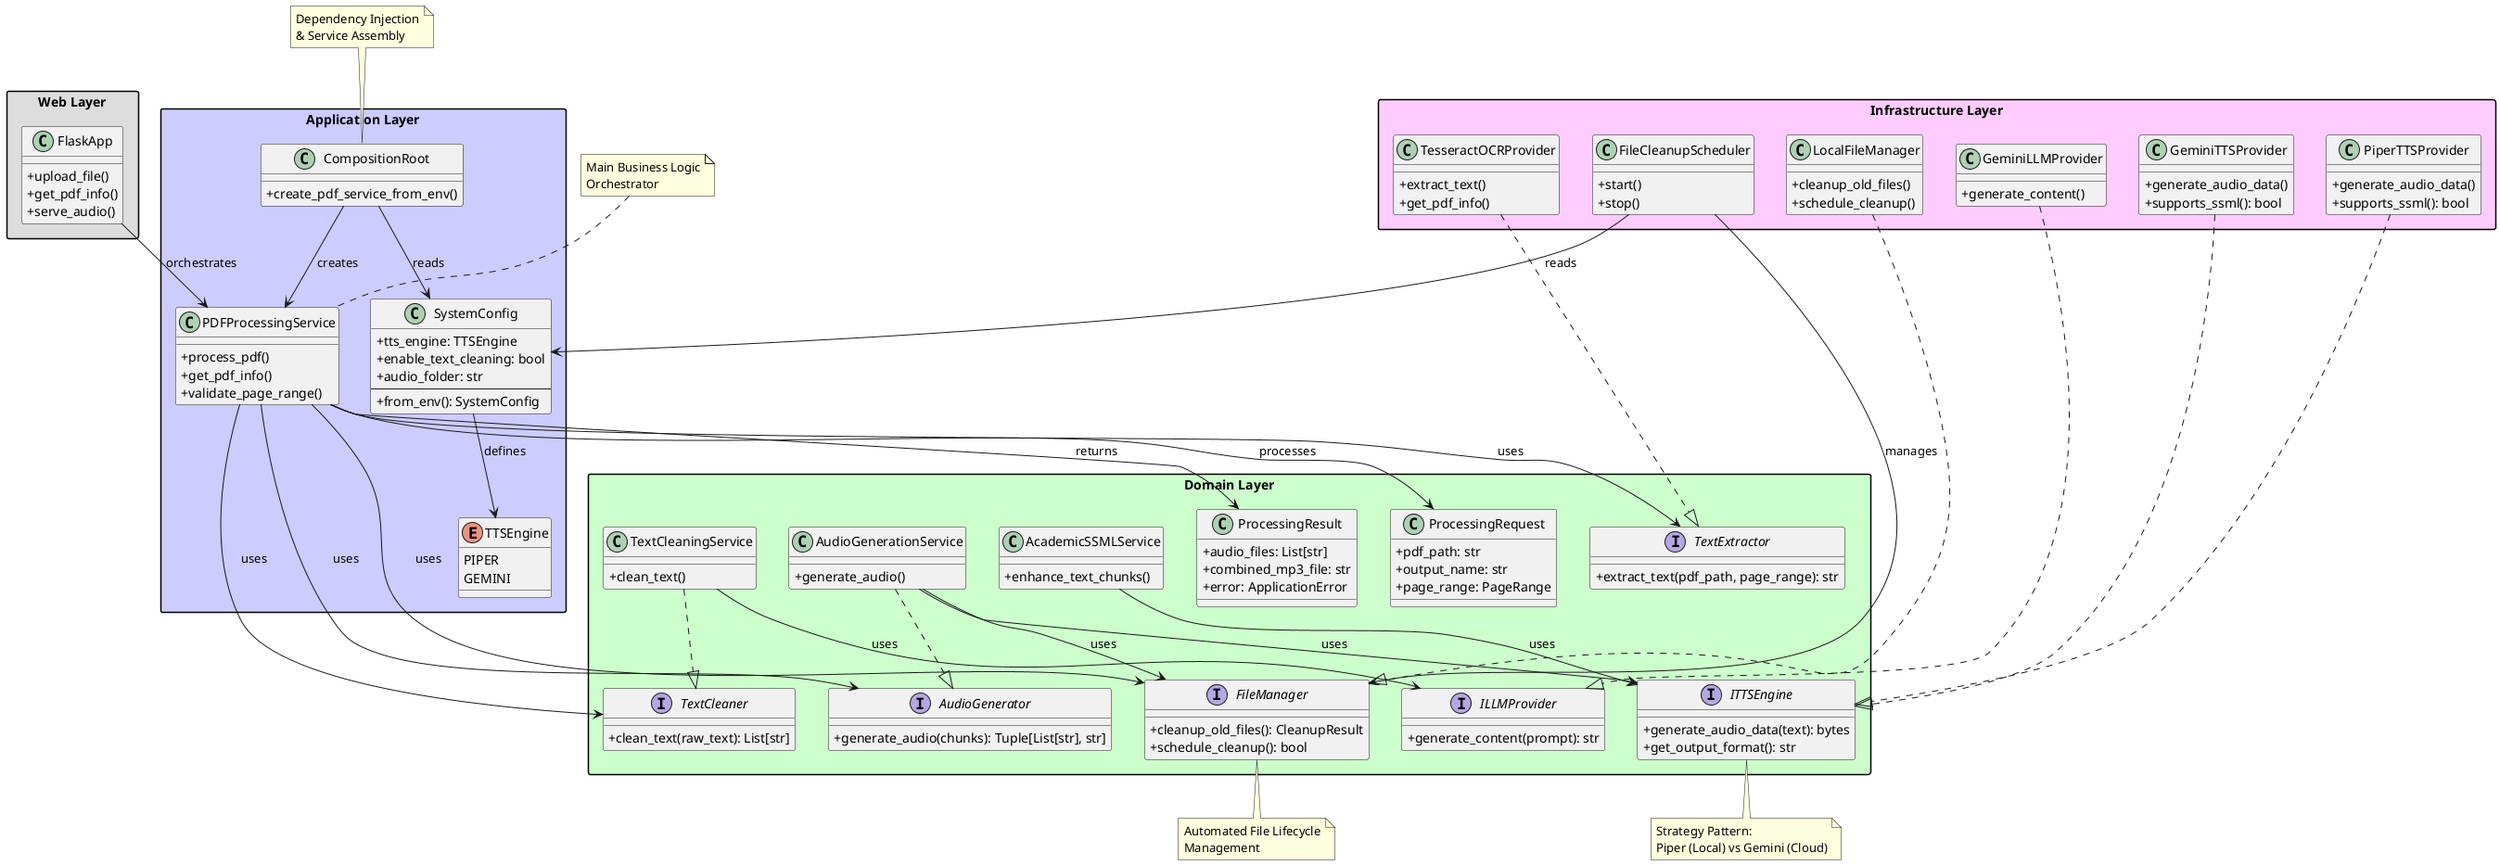 @startuml PDF_to_Audio_Simplified_Architecture

skinparam packageStyle rectangle
skinparam classAttributeIconSize 0
skinparam shadowing false

package "Web Layer" #DDDDDD {
    class FlaskApp {
        +upload_file()
        +get_pdf_info()
        +serve_audio()
    }
}

package "Application Layer" #CCCCFF {
    class PDFProcessingService {
        +process_pdf()
        +get_pdf_info()
        +validate_page_range()
    }
    
    class SystemConfig {
        +tts_engine: TTSEngine
        +enable_text_cleaning: bool
        +audio_folder: str
        --
        +from_env(): SystemConfig
    }
    
    class CompositionRoot {
        +create_pdf_service_from_env()
    }
    
    enum TTSEngine {
        PIPER
        GEMINI
    }
}

package "Domain Layer" #CCFFCC {
    
    class ProcessingRequest {
        +pdf_path: str
        +output_name: str
        +page_range: PageRange
    }
    
    class ProcessingResult {
        +audio_files: List[str]
        +combined_mp3_file: str
        +error: ApplicationError
    }
    
    interface ITTSEngine {
        +generate_audio_data(text): bytes
        +get_output_format(): str
    }
    
    interface ILLMProvider {
        +generate_content(prompt): str
    }
    
    interface TextExtractor {
        +extract_text(pdf_path, page_range): str
    }
    
    interface TextCleaner {
        +clean_text(raw_text): List[str]
    }
    
    interface AudioGenerator {
        +generate_audio(chunks): Tuple[List[str], str]
    }
    
    interface FileManager {
        +cleanup_old_files(): CleanupResult
        +schedule_cleanup(): bool
    }
    
    class TextCleaningService {
        +clean_text()
    }
    
    class AudioGenerationService {
        +generate_audio()
    }
    
    class AcademicSSMLService {
        +enhance_text_chunks()
    }
}

package "Infrastructure Layer" #FFCCFF {
    
    class GeminiTTSProvider {
        +generate_audio_data()
        +supports_ssml(): bool
    }
    
    class PiperTTSProvider {
        +generate_audio_data()
        +supports_ssml(): bool
    }
    
    class GeminiLLMProvider {
        +generate_content()
    }
    
    class TesseractOCRProvider {
        +extract_text()
        +get_pdf_info()
    }
    
    class LocalFileManager {
        +cleanup_old_files()
        +schedule_cleanup()
    }
    
    class FileCleanupScheduler {
        +start()
        +stop()
    }
}

' === MAIN FLOW ===
FlaskApp --> PDFProcessingService : orchestrates
PDFProcessingService --> ProcessingRequest : processes
PDFProcessingService --> ProcessingResult : returns

' === COMPOSITION ===
CompositionRoot --> PDFProcessingService : creates
CompositionRoot --> SystemConfig : reads

' === SERVICE DEPENDENCIES ===
PDFProcessingService --> TextExtractor : uses
PDFProcessingService --> TextCleaner : uses
PDFProcessingService --> AudioGenerator : uses
PDFProcessingService --> FileManager : uses

' === DOMAIN SERVICES ===
TextCleaningService ..|> TextCleaner
AudioGenerationService ..|> AudioGenerator

TextCleaningService --> ILLMProvider : uses
AudioGenerationService --> ITTSEngine : uses
AudioGenerationService --> FileManager : uses
AcademicSSMLService --> ITTSEngine : uses

' === INFRASTRUCTURE IMPLEMENTATIONS ===
GeminiTTSProvider ..|> ITTSEngine
PiperTTSProvider ..|> ITTSEngine
GeminiLLMProvider ..|> ILLMProvider
TesseractOCRProvider ..|> TextExtractor
LocalFileManager ..|> FileManager

' === CONFIGURATION ===
SystemConfig --> TTSEngine : defines
FileCleanupScheduler --> FileManager : manages
FileCleanupScheduler --> SystemConfig : reads

' === NOTES ===
note top of PDFProcessingService : Main Business Logic\nOrchestrator
note top of CompositionRoot : Dependency Injection\n& Service Assembly
note bottom of ITTSEngine : Strategy Pattern:\nPiper (Local) vs Gemini (Cloud)
note bottom of FileManager : Automated File Lifecycle\nManagement

@enduml